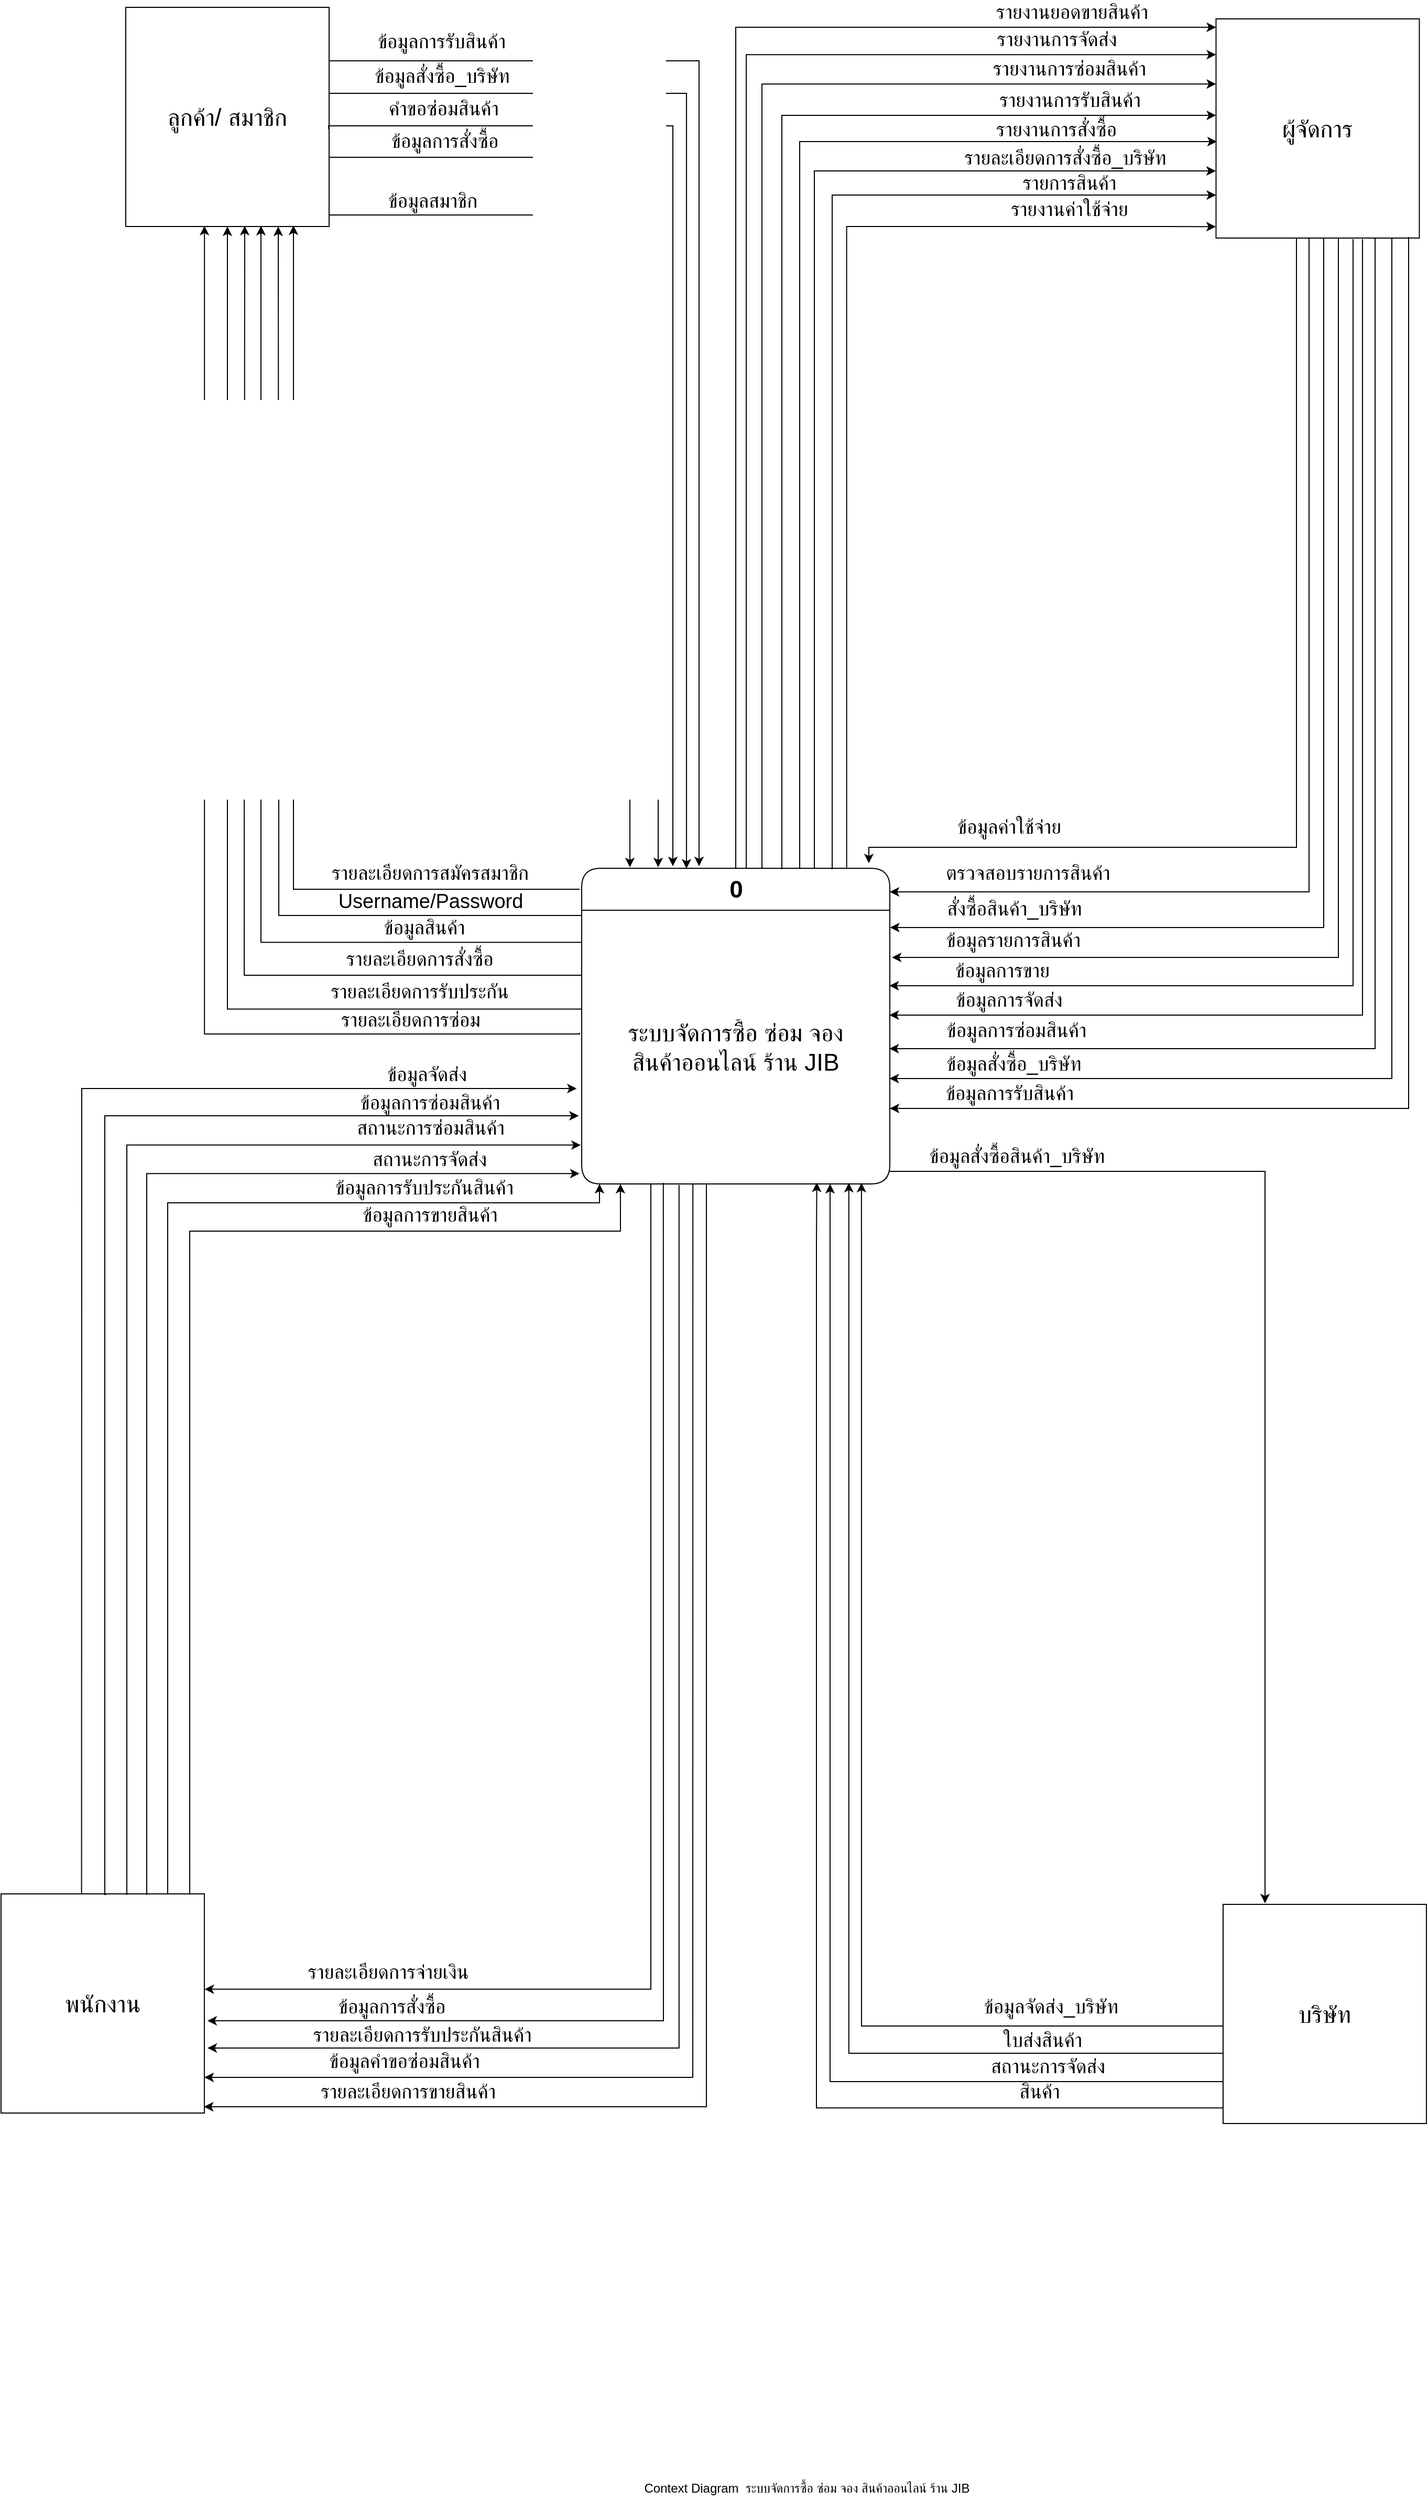 <mxfile version="14.5.1" type="github">
  <diagram id="piSAjxvNjsATT06_tmGj" name="Page-1">
    <mxGraphModel dx="2524" dy="2102" grid="0" gridSize="10" guides="1" tooltips="1" connect="1" arrows="1" fold="1" page="0" pageScale="1" pageWidth="850" pageHeight="1100" math="0" shadow="0">
      <root>
        <mxCell id="0" />
        <mxCell id="1" parent="0" />
        <mxCell id="K2hIcIQr3NRvpB6Ntuvf-3" value="ลูกค้า/ สมาชิก" style="rounded=0;whiteSpace=wrap;html=1;fontSize=23;" parent="1" vertex="1">
          <mxGeometry x="-562" y="-861" width="194" height="209" as="geometry" />
        </mxCell>
        <mxCell id="Gqo0Aq5WyDYDG5-ywuaz-9" style="edgeStyle=orthogonalEdgeStyle;rounded=0;orthogonalLoop=1;jettySize=auto;html=1;fillColor=#1ba1e2;entryX=0.932;entryY=-0.016;entryDx=0;entryDy=0;entryPerimeter=0;" parent="1" source="K2hIcIQr3NRvpB6Ntuvf-6" target="WleY1IvYI3spGeeIoT7s-1" edge="1">
          <mxGeometry relative="1" as="geometry">
            <Array as="points">
              <mxPoint x="555" y="-60" />
              <mxPoint x="147" y="-60" />
            </Array>
            <mxPoint x="147" y="-55" as="targetPoint" />
          </mxGeometry>
        </mxCell>
        <mxCell id="K2hIcIQr3NRvpB6Ntuvf-6" value="ผู้จัดการ" style="rounded=0;whiteSpace=wrap;html=1;fontSize=23;" parent="1" vertex="1">
          <mxGeometry x="478.25" y="-850" width="194" height="209" as="geometry" />
        </mxCell>
        <mxCell id="WleY1IvYI3spGeeIoT7s-67" style="edgeStyle=orthogonalEdgeStyle;rounded=0;orthogonalLoop=1;jettySize=auto;html=1;entryX=0.908;entryY=0.996;entryDx=0;entryDy=0;entryPerimeter=0;" parent="1" source="K2hIcIQr3NRvpB6Ntuvf-7" target="WleY1IvYI3spGeeIoT7s-2" edge="1">
          <mxGeometry relative="1" as="geometry">
            <mxPoint x="140" y="266" as="targetPoint" />
            <Array as="points">
              <mxPoint x="140" y="1064" />
            </Array>
          </mxGeometry>
        </mxCell>
        <mxCell id="WleY1IvYI3spGeeIoT7s-68" style="edgeStyle=orthogonalEdgeStyle;rounded=0;orthogonalLoop=1;jettySize=auto;html=1;entryX=0.867;entryY=0.996;entryDx=0;entryDy=0;entryPerimeter=0;" parent="1" source="K2hIcIQr3NRvpB6Ntuvf-7" target="WleY1IvYI3spGeeIoT7s-2" edge="1">
          <mxGeometry relative="1" as="geometry">
            <mxPoint x="149" y="301" as="targetPoint" />
            <Array as="points">
              <mxPoint x="128" y="1090" />
            </Array>
          </mxGeometry>
        </mxCell>
        <mxCell id="K2hIcIQr3NRvpB6Ntuvf-7" value="บริษัท" style="rounded=0;whiteSpace=wrap;html=1;fontSize=23;" parent="1" vertex="1">
          <mxGeometry x="485" y="948" width="194" height="209" as="geometry" />
        </mxCell>
        <mxCell id="K2hIcIQr3NRvpB6Ntuvf-15" value="Context Diagram&amp;nbsp; ระบบจัดการซื้อ ซ่อม จอง สินค้าออนไลน์ ร้าน JIB" style="text;html=1;strokeColor=none;fillColor=none;align=center;verticalAlign=middle;whiteSpace=wrap;rounded=0;" parent="1" vertex="1">
          <mxGeometry x="-92" y="1495" width="360" height="20" as="geometry" />
        </mxCell>
        <mxCell id="qWm7bcT32vLPHMOBIbEn-6" style="edgeStyle=orthogonalEdgeStyle;rounded=0;orthogonalLoop=1;jettySize=auto;html=1;entryX=0.998;entryY=0.975;entryDx=0;entryDy=0;fillColor=#0050ef;entryPerimeter=0;" parent="1" source="WleY1IvYI3spGeeIoT7s-1" target="WleY1IvYI3spGeeIoT7s-29" edge="1">
          <mxGeometry relative="1" as="geometry">
            <Array as="points">
              <mxPoint x="-8" y="1141" />
              <mxPoint x="-487" y="1141" />
            </Array>
          </mxGeometry>
        </mxCell>
        <mxCell id="Gqo0Aq5WyDYDG5-ywuaz-3" style="edgeStyle=orthogonalEdgeStyle;rounded=0;orthogonalLoop=1;jettySize=auto;html=1;entryX=1.001;entryY=0.435;entryDx=0;entryDy=0;entryPerimeter=0;fillColor=#1ba1e2;" parent="1" source="WleY1IvYI3spGeeIoT7s-1" target="WleY1IvYI3spGeeIoT7s-29" edge="1">
          <mxGeometry relative="1" as="geometry">
            <Array as="points">
              <mxPoint x="-61" y="1029" />
            </Array>
          </mxGeometry>
        </mxCell>
        <mxCell id="WleY1IvYI3spGeeIoT7s-1" value="0" style="swimlane;fontStyle=1;align=center;verticalAlign=middle;childLayout=stackLayout;horizontal=1;startSize=40;horizontalStack=0;resizeParent=1;resizeParentMax=0;resizeLast=0;collapsible=0;marginBottom=0;html=1;rounded=1;fontSize=23;" parent="1" vertex="1">
          <mxGeometry x="-127" y="-40" width="294" height="301" as="geometry" />
        </mxCell>
        <mxCell id="WleY1IvYI3spGeeIoT7s-2" value="&lt;div style=&quot;font-size: 23px;&quot;&gt;ระบบจัดการซื้อ ซ่อม จอง &lt;br style=&quot;font-size: 23px;&quot;&gt;&lt;/div&gt;&lt;div style=&quot;font-size: 23px;&quot;&gt;สินค้าออนไลน์ ร้าน JIB&lt;/div&gt;" style="text;html=1;strokeColor=none;fillColor=none;align=center;verticalAlign=middle;spacingLeft=4;spacingRight=4;overflow=hidden;rotatable=0;points=[[0,0.5],[1,0.5]];portConstraint=eastwest;fontSize=23;" parent="WleY1IvYI3spGeeIoT7s-1" vertex="1">
          <mxGeometry y="40" width="294" height="261" as="geometry" />
        </mxCell>
        <mxCell id="WleY1IvYI3spGeeIoT7s-7" value="ข้อมูลสมาชิก" style="text;html=1;strokeColor=none;fillColor=none;align=center;verticalAlign=middle;whiteSpace=wrap;rounded=0;fontSize=19;" parent="1" vertex="1">
          <mxGeometry x="-341" y="-686" width="144" height="20" as="geometry" />
        </mxCell>
        <mxCell id="WleY1IvYI3spGeeIoT7s-9" style="edgeStyle=orthogonalEdgeStyle;rounded=0;orthogonalLoop=1;jettySize=auto;html=1;entryX=0.826;entryY=0.995;entryDx=0;entryDy=0;entryPerimeter=0;fontFamily=Helvetica;" parent="1" target="K2hIcIQr3NRvpB6Ntuvf-3" edge="1">
          <mxGeometry relative="1" as="geometry">
            <mxPoint x="-129" y="-20" as="sourcePoint" />
            <mxPoint x="-1071" y="-20" as="targetPoint" />
            <Array as="points">
              <mxPoint x="-402" y="-20" />
              <mxPoint x="-402" y="-653" />
            </Array>
          </mxGeometry>
        </mxCell>
        <mxCell id="WleY1IvYI3spGeeIoT7s-10" value="รายละเอียดการสมัครสมาชิก" style="text;html=1;strokeColor=none;fillColor=none;align=center;verticalAlign=middle;whiteSpace=wrap;rounded=0;fontSize=19;" parent="1" vertex="1">
          <mxGeometry x="-408" y="-45" width="273" height="20" as="geometry" />
        </mxCell>
        <mxCell id="WleY1IvYI3spGeeIoT7s-12" style="edgeStyle=orthogonalEdgeStyle;rounded=0;orthogonalLoop=1;jettySize=auto;html=1;entryX=0.75;entryY=1;entryDx=0;entryDy=0;" parent="1" target="K2hIcIQr3NRvpB6Ntuvf-3" edge="1">
          <mxGeometry relative="1" as="geometry">
            <mxPoint x="-1108" y="-76" as="targetPoint" />
            <Array as="points">
              <mxPoint x="-416" y="5" />
              <mxPoint x="-416" y="-64" />
              <mxPoint x="-416" y="-64" />
            </Array>
            <mxPoint x="-127" y="5.034" as="sourcePoint" />
          </mxGeometry>
        </mxCell>
        <mxCell id="WleY1IvYI3spGeeIoT7s-13" value="Username/Password" style="text;html=1;strokeColor=none;fillColor=none;align=center;verticalAlign=middle;whiteSpace=wrap;rounded=0;fontSize=19;" parent="1" vertex="1">
          <mxGeometry x="-346" y="-18" width="150" height="20" as="geometry" />
        </mxCell>
        <mxCell id="WleY1IvYI3spGeeIoT7s-21" value="ข้อมูลการสั่งซื้อ" style="text;html=1;strokeColor=none;fillColor=none;align=center;verticalAlign=middle;whiteSpace=wrap;rounded=0;fontSize=19;" parent="1" vertex="1">
          <mxGeometry x="-345.5" y="-743" width="175" height="20" as="geometry" />
        </mxCell>
        <mxCell id="WleY1IvYI3spGeeIoT7s-24" value="ข้อมูลสินค้า" style="text;html=1;strokeColor=none;fillColor=none;align=center;verticalAlign=middle;whiteSpace=wrap;rounded=0;fontSize=19;" parent="1" vertex="1">
          <mxGeometry x="-332" y="7" width="110" height="20" as="geometry" />
        </mxCell>
        <mxCell id="WleY1IvYI3spGeeIoT7s-26" value="รายละเอียดการสั่งซื้อ" style="text;html=1;strokeColor=none;fillColor=none;align=center;verticalAlign=middle;whiteSpace=wrap;rounded=0;fontSize=19;" parent="1" vertex="1">
          <mxGeometry x="-393.5" y="37" width="223" height="20" as="geometry" />
        </mxCell>
        <mxCell id="WleY1IvYI3spGeeIoT7s-27" value="รายละเอียดการรับประกัน" style="text;html=1;strokeColor=none;fillColor=none;align=center;verticalAlign=middle;whiteSpace=wrap;rounded=0;fontSize=19;" parent="1" vertex="1">
          <mxGeometry x="-398.5" y="68" width="233" height="20" as="geometry" />
        </mxCell>
        <mxCell id="qWm7bcT32vLPHMOBIbEn-2" style="edgeStyle=orthogonalEdgeStyle;rounded=0;orthogonalLoop=1;jettySize=auto;html=1;fillColor=#a20025;" parent="1" source="WleY1IvYI3spGeeIoT7s-29" target="WleY1IvYI3spGeeIoT7s-2" edge="1">
          <mxGeometry relative="1" as="geometry">
            <mxPoint x="-110" y="263" as="targetPoint" />
            <Array as="points">
              <mxPoint x="-522" y="279" />
              <mxPoint x="-110" y="279" />
            </Array>
          </mxGeometry>
        </mxCell>
        <mxCell id="qWm7bcT32vLPHMOBIbEn-4" style="edgeStyle=orthogonalEdgeStyle;rounded=0;orthogonalLoop=1;jettySize=auto;html=1;fillColor=#a20025;exitX=0.928;exitY=0.005;exitDx=0;exitDy=0;exitPerimeter=0;" parent="1" source="WleY1IvYI3spGeeIoT7s-29" edge="1">
          <mxGeometry relative="1" as="geometry">
            <mxPoint x="-90.03" y="261" as="targetPoint" />
            <mxPoint x="-82.03" y="527" as="sourcePoint" />
            <Array as="points">
              <mxPoint x="-501" y="306" />
              <mxPoint x="-90" y="306" />
            </Array>
          </mxGeometry>
        </mxCell>
        <mxCell id="WleY1IvYI3spGeeIoT7s-29" value="พนักงาน" style="rounded=0;whiteSpace=wrap;html=1;fontSize=23;" parent="1" vertex="1">
          <mxGeometry x="-681" y="938" width="194" height="209" as="geometry" />
        </mxCell>
        <mxCell id="WleY1IvYI3spGeeIoT7s-34" value="ข้อมูลจัดส่ง" style="text;html=1;strokeColor=none;fillColor=none;align=center;verticalAlign=middle;whiteSpace=wrap;rounded=0;fontSize=19;" parent="1" vertex="1">
          <mxGeometry x="-347" y="147" width="145" height="20" as="geometry" />
        </mxCell>
        <mxCell id="WleY1IvYI3spGeeIoT7s-38" value="สถานะการจัดส่ง" style="text;html=1;strokeColor=none;fillColor=none;align=center;verticalAlign=middle;whiteSpace=wrap;rounded=0;fontSize=19;" parent="1" vertex="1">
          <mxGeometry x="-347" y="229" width="150" height="18" as="geometry" />
        </mxCell>
        <mxCell id="WleY1IvYI3spGeeIoT7s-39" value="ข้อมูลการสั่งซื้อ" style="text;html=1;strokeColor=none;fillColor=none;align=center;verticalAlign=middle;whiteSpace=wrap;rounded=0;fontSize=19;" parent="1" vertex="1">
          <mxGeometry x="-384" y="1036" width="152" height="20" as="geometry" />
        </mxCell>
        <mxCell id="WleY1IvYI3spGeeIoT7s-41" value="คำขอซ่อมสินค้า" style="text;html=1;strokeColor=none;fillColor=none;align=center;verticalAlign=middle;whiteSpace=wrap;rounded=0;fontSize=19;" parent="1" vertex="1">
          <mxGeometry x="-332" y="-774" width="147" height="20" as="geometry" />
        </mxCell>
        <mxCell id="WleY1IvYI3spGeeIoT7s-42" value="รายละเอียดการซ่อม" style="text;html=1;strokeColor=none;fillColor=none;align=center;verticalAlign=middle;whiteSpace=wrap;rounded=0;fontSize=19;" parent="1" vertex="1">
          <mxGeometry x="-393" y="95" width="206" height="20" as="geometry" />
        </mxCell>
        <mxCell id="WleY1IvYI3spGeeIoT7s-47" value="รายละเอียดการรับประกันสินค้า" style="text;html=1;strokeColor=none;fillColor=none;align=center;verticalAlign=middle;whiteSpace=wrap;rounded=0;fontSize=19;" parent="1" vertex="1">
          <mxGeometry x="-401" y="1062.5" width="244" height="20" as="geometry" />
        </mxCell>
        <mxCell id="WleY1IvYI3spGeeIoT7s-48" value="ข้อมูลคำขอซ่อมสินค้า" style="text;html=1;strokeColor=none;fillColor=none;align=center;verticalAlign=middle;whiteSpace=wrap;rounded=0;fontSize=19;" parent="1" vertex="1">
          <mxGeometry x="-390" y="1088" width="188" height="20" as="geometry" />
        </mxCell>
        <mxCell id="WleY1IvYI3spGeeIoT7s-52" style="edgeStyle=orthogonalEdgeStyle;rounded=0;orthogonalLoop=1;jettySize=auto;html=1;entryX=-0.007;entryY=0.962;entryDx=0;entryDy=0;entryPerimeter=0;" parent="1" target="WleY1IvYI3spGeeIoT7s-2" edge="1">
          <mxGeometry relative="1" as="geometry">
            <mxPoint x="-542" y="939" as="sourcePoint" />
            <mxPoint x="-161" y="272" as="targetPoint" />
            <Array as="points">
              <mxPoint x="-542" y="939" />
              <mxPoint x="-542" y="251" />
            </Array>
          </mxGeometry>
        </mxCell>
        <mxCell id="WleY1IvYI3spGeeIoT7s-53" value="ข้อมูลการซ่อมสินค้า" style="text;html=1;strokeColor=none;fillColor=none;align=center;verticalAlign=middle;whiteSpace=wrap;rounded=0;fontSize=19;" parent="1" vertex="1">
          <mxGeometry x="-356" y="174" width="169" height="20" as="geometry" />
        </mxCell>
        <mxCell id="WleY1IvYI3spGeeIoT7s-54" value="สถานะการซ่อมสินค้า" style="text;html=1;strokeColor=none;fillColor=none;align=center;verticalAlign=middle;whiteSpace=wrap;rounded=0;fontSize=19;" parent="1" vertex="1">
          <mxGeometry x="-353" y="198" width="164" height="20" as="geometry" />
        </mxCell>
        <mxCell id="WleY1IvYI3spGeeIoT7s-61" value="ตรวจสอบรายการสินค้า" style="text;html=1;strokeColor=none;fillColor=none;align=center;verticalAlign=middle;whiteSpace=wrap;rounded=0;fontSize=19;" parent="1" vertex="1">
          <mxGeometry x="181" y="-45" width="236" height="20" as="geometry" />
        </mxCell>
        <mxCell id="WleY1IvYI3spGeeIoT7s-64" value="สั่งซื้อสินค้า_บริษัท" style="text;html=1;strokeColor=none;fillColor=none;align=center;verticalAlign=middle;whiteSpace=wrap;rounded=0;fontSize=19;" parent="1" vertex="1">
          <mxGeometry x="146" y="-11" width="280" height="20" as="geometry" />
        </mxCell>
        <mxCell id="WleY1IvYI3spGeeIoT7s-65" value="รายการสินค้า" style="text;html=1;strokeColor=none;fillColor=none;align=center;verticalAlign=middle;whiteSpace=wrap;rounded=0;fontSize=19;" parent="1" vertex="1">
          <mxGeometry x="261.75" y="-703" width="153" height="20" as="geometry" />
        </mxCell>
        <mxCell id="WleY1IvYI3spGeeIoT7s-66" value="รายละเอียดการสั่งซื้อ_บริษัท" style="text;html=1;strokeColor=none;fillColor=none;align=center;verticalAlign=middle;whiteSpace=wrap;rounded=0;fontSize=19;" parent="1" vertex="1">
          <mxGeometry x="203" y="-727" width="263" height="20" as="geometry" />
        </mxCell>
        <mxCell id="WleY1IvYI3spGeeIoT7s-69" style="edgeStyle=orthogonalEdgeStyle;rounded=0;orthogonalLoop=1;jettySize=auto;html=1;" parent="1" source="WleY1IvYI3spGeeIoT7s-2" edge="1">
          <mxGeometry relative="1" as="geometry">
            <mxPoint x="525" y="947" as="targetPoint" />
            <Array as="points">
              <mxPoint x="525" y="249" />
            </Array>
          </mxGeometry>
        </mxCell>
        <mxCell id="WleY1IvYI3spGeeIoT7s-70" value="ข้อมูลสั่งซื้อสินค้า_บริษัท" style="text;html=1;strokeColor=none;fillColor=none;align=center;verticalAlign=middle;whiteSpace=wrap;rounded=0;fontSize=19;" parent="1" vertex="1">
          <mxGeometry x="119.5" y="225" width="337" height="20" as="geometry" />
        </mxCell>
        <mxCell id="WleY1IvYI3spGeeIoT7s-71" value="ข้อมูลจัดส่ง_บริษัท" style="text;html=1;strokeColor=none;fillColor=none;align=center;verticalAlign=middle;whiteSpace=wrap;rounded=0;fontSize=19;" parent="1" vertex="1">
          <mxGeometry x="234.75" y="1036" width="171.62" height="20" as="geometry" />
        </mxCell>
        <mxCell id="WleY1IvYI3spGeeIoT7s-72" value="สถานะการจัดส่ง" style="text;html=1;strokeColor=none;fillColor=none;align=center;verticalAlign=middle;whiteSpace=wrap;rounded=0;fontSize=19;" parent="1" vertex="1">
          <mxGeometry x="250.88" y="1093" width="133.5" height="20" as="geometry" />
        </mxCell>
        <mxCell id="WleY1IvYI3spGeeIoT7s-76" value="ข้อมูลสั่งซื้อ_บริษัท" style="text;html=1;strokeColor=none;fillColor=none;align=center;verticalAlign=middle;whiteSpace=wrap;rounded=0;fontSize=19;" parent="1" vertex="1">
          <mxGeometry x="-350.5" y="-805" width="180" height="20" as="geometry" />
        </mxCell>
        <mxCell id="WleY1IvYI3spGeeIoT7s-79" value="ข้อมูลการรับสินค้า" style="text;html=1;strokeColor=none;fillColor=none;align=center;verticalAlign=middle;whiteSpace=wrap;rounded=0;fontSize=19;" parent="1" vertex="1">
          <mxGeometry x="-356" y="-838" width="191" height="20" as="geometry" />
        </mxCell>
        <mxCell id="WleY1IvYI3spGeeIoT7s-82" value="ใบส่งสินค้า" style="text;html=1;strokeColor=none;fillColor=none;align=center;verticalAlign=middle;whiteSpace=wrap;rounded=0;fontSize=19;" parent="1" vertex="1">
          <mxGeometry x="206" y="1068" width="213.62" height="20" as="geometry" />
        </mxCell>
        <mxCell id="WleY1IvYI3spGeeIoT7s-83" value="สินค้า" style="text;html=1;strokeColor=none;fillColor=none;align=center;verticalAlign=middle;whiteSpace=wrap;rounded=0;fontSize=19;" parent="1" vertex="1">
          <mxGeometry x="240" y="1117" width="140" height="20" as="geometry" />
        </mxCell>
        <mxCell id="WleY1IvYI3spGeeIoT7s-91" value="ข้อมูลรายการสินค้า" style="text;html=1;strokeColor=none;fillColor=none;align=center;verticalAlign=middle;whiteSpace=wrap;rounded=0;fontSize=19;" parent="1" vertex="1">
          <mxGeometry x="171.13" y="19" width="227.75" height="20" as="geometry" />
        </mxCell>
        <mxCell id="WleY1IvYI3spGeeIoT7s-92" value="ข้อมูลการขาย" style="text;html=1;strokeColor=none;fillColor=none;align=center;verticalAlign=middle;whiteSpace=wrap;rounded=0;fontSize=19;" parent="1" vertex="1">
          <mxGeometry x="218" y="48" width="112.5" height="20" as="geometry" />
        </mxCell>
        <mxCell id="WleY1IvYI3spGeeIoT7s-93" value="ข้อมูลการจัดส่ง" style="text;html=1;strokeColor=none;fillColor=none;align=center;verticalAlign=middle;whiteSpace=wrap;rounded=0;fontSize=19;" parent="1" vertex="1">
          <mxGeometry x="203" y="76" width="156" height="20" as="geometry" />
        </mxCell>
        <mxCell id="WleY1IvYI3spGeeIoT7s-94" value="ข้อมูลการซ่อมสินค้า" style="text;html=1;strokeColor=none;fillColor=none;align=center;verticalAlign=middle;whiteSpace=wrap;rounded=0;fontSize=19;" parent="1" vertex="1">
          <mxGeometry x="185" y="105" width="206" height="20" as="geometry" />
        </mxCell>
        <mxCell id="WleY1IvYI3spGeeIoT7s-95" value="ข้อมูลสั่งซื้อ_บริษัท" style="text;html=1;strokeColor=none;fillColor=none;align=center;verticalAlign=middle;whiteSpace=wrap;rounded=0;fontSize=19;" parent="1" vertex="1">
          <mxGeometry x="166.63" y="137" width="236.75" height="20" as="geometry" />
        </mxCell>
        <mxCell id="WleY1IvYI3spGeeIoT7s-96" value="ข้อมูลการรับสินค้า" style="text;html=1;strokeColor=none;fillColor=none;align=center;verticalAlign=middle;whiteSpace=wrap;rounded=0;fontSize=19;" parent="1" vertex="1">
          <mxGeometry x="177.63" y="165" width="206.75" height="20" as="geometry" />
        </mxCell>
        <mxCell id="WleY1IvYI3spGeeIoT7s-98" style="edgeStyle=orthogonalEdgeStyle;rounded=0;orthogonalLoop=1;jettySize=auto;html=1;" parent="1" target="K2hIcIQr3NRvpB6Ntuvf-6" edge="1">
          <mxGeometry relative="1" as="geometry">
            <mxPoint x="112" y="-39" as="sourcePoint" />
            <mxPoint x="546" y="-666" as="targetPoint" />
            <Array as="points">
              <mxPoint x="112" y="-682" />
            </Array>
          </mxGeometry>
        </mxCell>
        <mxCell id="WleY1IvYI3spGeeIoT7s-103" value="รายงานยอดขายสินค้า" style="text;html=1;strokeColor=none;fillColor=none;align=center;verticalAlign=middle;whiteSpace=wrap;rounded=0;fontSize=19;" parent="1" vertex="1">
          <mxGeometry x="233.5" y="-866" width="214" height="20" as="geometry" />
        </mxCell>
        <mxCell id="WleY1IvYI3spGeeIoT7s-104" value="รายงานการจัดส่ง" style="text;html=1;strokeColor=none;fillColor=none;align=center;verticalAlign=middle;whiteSpace=wrap;rounded=0;fontSize=19;" parent="1" vertex="1">
          <mxGeometry x="195.88" y="-838" width="260.5" height="15" as="geometry" />
        </mxCell>
        <mxCell id="WleY1IvYI3spGeeIoT7s-105" value="รายงานการซ่อมสินค้า" style="text;html=1;strokeColor=none;fillColor=none;align=center;verticalAlign=middle;whiteSpace=wrap;rounded=0;fontSize=19;" parent="1" vertex="1">
          <mxGeometry x="234.75" y="-812" width="207" height="20" as="geometry" />
        </mxCell>
        <mxCell id="WleY1IvYI3spGeeIoT7s-106" value="รายงานการรับสินค้า" style="text;html=1;strokeColor=none;fillColor=none;align=center;verticalAlign=middle;whiteSpace=wrap;rounded=0;fontSize=19;" parent="1" vertex="1">
          <mxGeometry x="210.5" y="-782" width="255.5" height="20" as="geometry" />
        </mxCell>
        <mxCell id="WleY1IvYI3spGeeIoT7s-107" value="รายงานการสั่งซื้อ" style="text;html=1;strokeColor=none;fillColor=none;align=center;verticalAlign=middle;whiteSpace=wrap;rounded=0;fontSize=19;" parent="1" vertex="1">
          <mxGeometry x="174" y="-754" width="304.25" height="20" as="geometry" />
        </mxCell>
        <mxCell id="RL9I21s0BJfrkqSLGa-t-9" style="edgeStyle=orthogonalEdgeStyle;rounded=0;orthogonalLoop=1;jettySize=auto;html=1;entryX=0.667;entryY=0.997;entryDx=0;entryDy=0;entryPerimeter=0;" parent="1" target="K2hIcIQr3NRvpB6Ntuvf-3" edge="1">
          <mxGeometry relative="1" as="geometry">
            <mxPoint x="-1139" y="-76" as="targetPoint" />
            <Array as="points">
              <mxPoint x="-433" y="31" />
              <mxPoint x="-433" y="-653" />
            </Array>
            <mxPoint x="-127" y="30.624" as="sourcePoint" />
          </mxGeometry>
        </mxCell>
        <mxCell id="RL9I21s0BJfrkqSLGa-t-10" style="edgeStyle=orthogonalEdgeStyle;rounded=0;orthogonalLoop=1;jettySize=auto;html=1;entryX=0.585;entryY=0.997;entryDx=0;entryDy=0;entryPerimeter=0;" parent="1" target="K2hIcIQr3NRvpB6Ntuvf-3" edge="1">
          <mxGeometry relative="1" as="geometry">
            <mxPoint x="-1221" y="34" as="targetPoint" />
            <Array as="points">
              <mxPoint x="-449" y="62" />
              <mxPoint x="-449" y="34" />
              <mxPoint x="-448" y="34" />
            </Array>
            <mxPoint x="-127" y="62.004" as="sourcePoint" />
          </mxGeometry>
        </mxCell>
        <mxCell id="RL9I21s0BJfrkqSLGa-t-11" style="edgeStyle=orthogonalEdgeStyle;rounded=0;orthogonalLoop=1;jettySize=auto;html=1;entryX=0.5;entryY=1;entryDx=0;entryDy=0;fontStyle=1" parent="1" target="K2hIcIQr3NRvpB6Ntuvf-3" edge="1">
          <mxGeometry relative="1" as="geometry">
            <mxPoint x="-1106.602" y="-12.997" as="targetPoint" />
            <Array as="points">
              <mxPoint x="-465" y="94" />
            </Array>
            <mxPoint x="-127" y="94.254" as="sourcePoint" />
          </mxGeometry>
        </mxCell>
        <mxCell id="RL9I21s0BJfrkqSLGa-t-12" style="edgeStyle=orthogonalEdgeStyle;rounded=0;orthogonalLoop=1;jettySize=auto;html=1;entryX=0.387;entryY=0.997;entryDx=0;entryDy=0;exitX=-0.007;exitY=0.463;exitDx=0;exitDy=0;exitPerimeter=0;entryPerimeter=0;" parent="1" target="K2hIcIQr3NRvpB6Ntuvf-3" edge="1">
          <mxGeometry relative="1" as="geometry">
            <mxPoint x="-1129" y="-70" as="targetPoint" />
            <Array as="points">
              <mxPoint x="-129" y="118" />
              <mxPoint x="-487" y="118" />
            </Array>
            <mxPoint x="-129.058" y="116.843" as="sourcePoint" />
          </mxGeometry>
        </mxCell>
        <mxCell id="_3QElTUJJi6MxH5GooZX-10" style="edgeStyle=orthogonalEdgeStyle;rounded=0;orthogonalLoop=1;jettySize=auto;html=1;" parent="1" source="K2hIcIQr3NRvpB6Ntuvf-6" edge="1">
          <mxGeometry relative="1" as="geometry">
            <mxPoint x="775" y="-258" as="sourcePoint" />
            <mxPoint x="167" y="-17.5" as="targetPoint" />
            <Array as="points">
              <mxPoint x="567" y="-17" />
            </Array>
          </mxGeometry>
        </mxCell>
        <mxCell id="_3QElTUJJi6MxH5GooZX-18" style="edgeStyle=orthogonalEdgeStyle;rounded=0;orthogonalLoop=1;jettySize=auto;html=1;" parent="1" source="WleY1IvYI3spGeeIoT7s-1" edge="1">
          <mxGeometry relative="1" as="geometry">
            <mxPoint x="134" y="-42" as="sourcePoint" />
            <mxPoint x="478" y="-705" as="targetPoint" />
            <Array as="points">
              <mxPoint x="95" y="-705" />
              <mxPoint x="478" y="-705" />
            </Array>
          </mxGeometry>
        </mxCell>
        <mxCell id="_3QElTUJJi6MxH5GooZX-19" style="edgeStyle=orthogonalEdgeStyle;rounded=0;orthogonalLoop=1;jettySize=auto;html=1;" parent="1" source="WleY1IvYI3spGeeIoT7s-1" edge="1">
          <mxGeometry relative="1" as="geometry">
            <mxPoint x="122" y="-48" as="sourcePoint" />
            <mxPoint x="479" y="-733" as="targetPoint" />
            <Array as="points">
              <mxPoint x="81" y="-733" />
              <mxPoint x="479" y="-733" />
            </Array>
          </mxGeometry>
        </mxCell>
        <mxCell id="_3QElTUJJi6MxH5GooZX-20" style="edgeStyle=orthogonalEdgeStyle;rounded=0;orthogonalLoop=1;jettySize=auto;html=1;entryX=0;entryY=0.44;entryDx=0;entryDy=0;entryPerimeter=0;" parent="1" target="K2hIcIQr3NRvpB6Ntuvf-6" edge="1">
          <mxGeometry relative="1" as="geometry">
            <mxPoint x="64" y="-39" as="sourcePoint" />
            <mxPoint x="538" y="-758" as="targetPoint" />
            <Array as="points">
              <mxPoint x="64" y="-39" />
              <mxPoint x="64" y="-758" />
            </Array>
          </mxGeometry>
        </mxCell>
        <mxCell id="_3QElTUJJi6MxH5GooZX-21" style="edgeStyle=orthogonalEdgeStyle;rounded=0;orthogonalLoop=1;jettySize=auto;html=1;entryX=0;entryY=0.297;entryDx=0;entryDy=0;entryPerimeter=0;" parent="1" source="WleY1IvYI3spGeeIoT7s-1" target="K2hIcIQr3NRvpB6Ntuvf-6" edge="1">
          <mxGeometry relative="1" as="geometry">
            <mxPoint x="88" y="-45" as="sourcePoint" />
            <mxPoint x="540" y="-788" as="targetPoint" />
            <Array as="points">
              <mxPoint x="45" y="-788" />
            </Array>
          </mxGeometry>
        </mxCell>
        <mxCell id="_3QElTUJJi6MxH5GooZX-22" style="edgeStyle=orthogonalEdgeStyle;rounded=0;orthogonalLoop=1;jettySize=auto;html=1;entryX=0;entryY=0.163;entryDx=0;entryDy=0;entryPerimeter=0;" parent="1" source="WleY1IvYI3spGeeIoT7s-1" target="K2hIcIQr3NRvpB6Ntuvf-6" edge="1">
          <mxGeometry relative="1" as="geometry">
            <mxPoint x="74" y="-45" as="sourcePoint" />
            <mxPoint x="542" y="-816" as="targetPoint" />
            <Array as="points">
              <mxPoint x="30" y="-816" />
            </Array>
          </mxGeometry>
        </mxCell>
        <mxCell id="_3QElTUJJi6MxH5GooZX-23" style="edgeStyle=orthogonalEdgeStyle;rounded=0;orthogonalLoop=1;jettySize=auto;html=1;exitX=0.5;exitY=0;exitDx=0;exitDy=0;" parent="1" source="WleY1IvYI3spGeeIoT7s-1" target="K2hIcIQr3NRvpB6Ntuvf-6" edge="1">
          <mxGeometry relative="1" as="geometry">
            <mxPoint x="53" y="-49" as="sourcePoint" />
            <mxPoint x="545" y="-842" as="targetPoint" />
            <Array as="points">
              <mxPoint x="20" y="-842" />
            </Array>
          </mxGeometry>
        </mxCell>
        <mxCell id="_3QElTUJJi6MxH5GooZX-25" style="edgeStyle=orthogonalEdgeStyle;rounded=0;orthogonalLoop=1;jettySize=auto;html=1;" parent="1" source="K2hIcIQr3NRvpB6Ntuvf-6" edge="1">
          <mxGeometry relative="1" as="geometry">
            <mxPoint x="579" y="-639" as="sourcePoint" />
            <mxPoint x="167.25" y="16.5" as="targetPoint" />
            <Array as="points">
              <mxPoint x="581" y="17" />
            </Array>
          </mxGeometry>
        </mxCell>
        <mxCell id="_3QElTUJJi6MxH5GooZX-26" style="edgeStyle=orthogonalEdgeStyle;rounded=0;orthogonalLoop=1;jettySize=auto;html=1;" parent="1" edge="1">
          <mxGeometry relative="1" as="geometry">
            <mxPoint x="595" y="-641" as="sourcePoint" />
            <mxPoint x="169" y="45" as="targetPoint" />
            <Array as="points">
              <mxPoint x="595" y="-641" />
              <mxPoint x="595" y="45" />
            </Array>
          </mxGeometry>
        </mxCell>
        <mxCell id="_3QElTUJJi6MxH5GooZX-27" style="edgeStyle=orthogonalEdgeStyle;rounded=0;orthogonalLoop=1;jettySize=auto;html=1;exitX=0.674;exitY=1.005;exitDx=0;exitDy=0;exitPerimeter=0;" parent="1" source="K2hIcIQr3NRvpB6Ntuvf-6" edge="1">
          <mxGeometry relative="1" as="geometry">
            <mxPoint x="599" y="-640" as="sourcePoint" />
            <mxPoint x="166.63" y="72" as="targetPoint" />
            <Array as="points">
              <mxPoint x="609" y="72" />
            </Array>
          </mxGeometry>
        </mxCell>
        <mxCell id="_3QElTUJJi6MxH5GooZX-28" style="edgeStyle=orthogonalEdgeStyle;rounded=0;orthogonalLoop=1;jettySize=auto;html=1;" parent="1" edge="1">
          <mxGeometry relative="1" as="geometry">
            <mxPoint x="618" y="-640" as="sourcePoint" />
            <mxPoint x="166.63" y="100" as="targetPoint" />
            <Array as="points">
              <mxPoint x="618" y="100" />
            </Array>
          </mxGeometry>
        </mxCell>
        <mxCell id="_3QElTUJJi6MxH5GooZX-29" style="edgeStyle=orthogonalEdgeStyle;rounded=0;orthogonalLoop=1;jettySize=auto;html=1;" parent="1" edge="1">
          <mxGeometry relative="1" as="geometry">
            <mxPoint x="630" y="-641" as="sourcePoint" />
            <mxPoint x="166.63" y="132" as="targetPoint" />
            <Array as="points">
              <mxPoint x="630" y="-641" />
              <mxPoint x="630" y="132" />
            </Array>
          </mxGeometry>
        </mxCell>
        <mxCell id="_3QElTUJJi6MxH5GooZX-30" style="edgeStyle=orthogonalEdgeStyle;rounded=0;orthogonalLoop=1;jettySize=auto;html=1;" parent="1" source="K2hIcIQr3NRvpB6Ntuvf-6" edge="1">
          <mxGeometry relative="1" as="geometry">
            <mxPoint x="649.984" y="-612.5" as="sourcePoint" />
            <mxPoint x="166.63" y="160.5" as="targetPoint" />
            <Array as="points">
              <mxPoint x="646" y="161" />
            </Array>
          </mxGeometry>
        </mxCell>
        <mxCell id="_3QElTUJJi6MxH5GooZX-31" style="edgeStyle=orthogonalEdgeStyle;rounded=0;orthogonalLoop=1;jettySize=auto;html=1;" parent="1" edge="1">
          <mxGeometry relative="1" as="geometry">
            <mxPoint x="662" y="-642" as="sourcePoint" />
            <mxPoint x="167.0" y="189" as="targetPoint" />
            <Array as="points">
              <mxPoint x="662" y="-642" />
              <mxPoint x="662" y="189" />
            </Array>
          </mxGeometry>
        </mxCell>
        <mxCell id="_3QElTUJJi6MxH5GooZX-33" style="edgeStyle=orthogonalEdgeStyle;rounded=0;orthogonalLoop=1;jettySize=auto;html=1;exitX=1;exitY=0.081;exitDx=0;exitDy=0;exitPerimeter=0;" parent="1" edge="1">
          <mxGeometry relative="1" as="geometry">
            <mxPoint x="-15" y="-42" as="targetPoint" />
            <Array as="points">
              <mxPoint x="-368" y="-810" />
              <mxPoint x="-15" y="-810" />
              <mxPoint x="-15" y="-42" />
            </Array>
            <mxPoint x="-368" y="-811.001" as="sourcePoint" />
          </mxGeometry>
        </mxCell>
        <mxCell id="_3QElTUJJi6MxH5GooZX-34" style="edgeStyle=orthogonalEdgeStyle;rounded=0;orthogonalLoop=1;jettySize=auto;html=1;exitX=1;exitY=0.081;exitDx=0;exitDy=0;exitPerimeter=0;entryX=0.339;entryY=0.001;entryDx=0;entryDy=0;entryPerimeter=0;" parent="1" target="WleY1IvYI3spGeeIoT7s-1" edge="1">
          <mxGeometry relative="1" as="geometry">
            <mxPoint x="-37" y="-13" as="targetPoint" />
            <Array as="points">
              <mxPoint x="-368" y="-779" />
              <mxPoint x="-27" y="-779" />
              <mxPoint x="-27" y="-40" />
            </Array>
            <mxPoint x="-368" y="-780.001" as="sourcePoint" />
          </mxGeometry>
        </mxCell>
        <mxCell id="_3QElTUJJi6MxH5GooZX-36" style="edgeStyle=orthogonalEdgeStyle;rounded=0;orthogonalLoop=1;jettySize=auto;html=1;exitX=0.998;exitY=0.556;exitDx=0;exitDy=0;exitPerimeter=0;" parent="1" source="K2hIcIQr3NRvpB6Ntuvf-3" edge="1">
          <mxGeometry relative="1" as="geometry">
            <mxPoint x="-40" y="-42" as="targetPoint" />
            <Array as="points">
              <mxPoint x="-368" y="-748" />
              <mxPoint x="-40" y="-748" />
            </Array>
            <mxPoint x="-358" y="-770.001" as="sourcePoint" />
          </mxGeometry>
        </mxCell>
        <mxCell id="_3QElTUJJi6MxH5GooZX-37" style="edgeStyle=orthogonalEdgeStyle;rounded=0;orthogonalLoop=1;jettySize=auto;html=1;exitX=1;exitY=0.081;exitDx=0;exitDy=0;exitPerimeter=0;" parent="1" edge="1">
          <mxGeometry relative="1" as="geometry">
            <mxPoint x="-54" y="-41" as="targetPoint" />
            <Array as="points">
              <mxPoint x="-368" y="-718" />
              <mxPoint x="-54" y="-718" />
            </Array>
            <mxPoint x="-368" y="-719.001" as="sourcePoint" />
          </mxGeometry>
        </mxCell>
        <mxCell id="_3QElTUJJi6MxH5GooZX-39" style="edgeStyle=orthogonalEdgeStyle;rounded=0;orthogonalLoop=1;jettySize=auto;html=1;exitX=1;exitY=0.081;exitDx=0;exitDy=0;exitPerimeter=0;" parent="1" edge="1">
          <mxGeometry relative="1" as="geometry">
            <mxPoint x="-81" y="-41" as="targetPoint" />
            <Array as="points">
              <mxPoint x="-368" y="-663" />
              <mxPoint x="-81" y="-663" />
            </Array>
            <mxPoint x="-368" y="-664.001" as="sourcePoint" />
          </mxGeometry>
        </mxCell>
        <mxCell id="_3QElTUJJi6MxH5GooZX-42" style="edgeStyle=orthogonalEdgeStyle;rounded=0;orthogonalLoop=1;jettySize=auto;html=1;" parent="1" target="WleY1IvYI3spGeeIoT7s-2" edge="1">
          <mxGeometry relative="1" as="geometry">
            <mxPoint x="127.898" y="290.871" as="targetPoint" />
            <Array as="points">
              <mxPoint x="110" y="1117" />
            </Array>
            <mxPoint x="485" y="1117" as="sourcePoint" />
          </mxGeometry>
        </mxCell>
        <mxCell id="_3QElTUJJi6MxH5GooZX-43" style="edgeStyle=orthogonalEdgeStyle;rounded=0;orthogonalLoop=1;jettySize=auto;html=1;entryX=0.763;entryY=0.995;entryDx=0;entryDy=0;entryPerimeter=0;" parent="1" target="WleY1IvYI3spGeeIoT7s-2" edge="1">
          <mxGeometry relative="1" as="geometry">
            <mxPoint x="97" y="265" as="targetPoint" />
            <Array as="points">
              <mxPoint x="97" y="1142" />
              <mxPoint x="97" y="316" />
            </Array>
            <mxPoint x="485" y="1142.13" as="sourcePoint" />
          </mxGeometry>
        </mxCell>
        <mxCell id="_3QElTUJJi6MxH5GooZX-48" style="edgeStyle=orthogonalEdgeStyle;rounded=0;orthogonalLoop=1;jettySize=auto;html=1;entryX=-0.003;entryY=0.858;entryDx=0;entryDy=0;entryPerimeter=0;" parent="1" target="WleY1IvYI3spGeeIoT7s-2" edge="1">
          <mxGeometry relative="1" as="geometry">
            <mxPoint x="-561" y="939" as="sourcePoint" />
            <mxPoint x="-167" y="224" as="targetPoint" />
            <Array as="points">
              <mxPoint x="-561" y="939" />
              <mxPoint x="-561" y="224" />
            </Array>
          </mxGeometry>
        </mxCell>
        <mxCell id="_3QElTUJJi6MxH5GooZX-49" style="edgeStyle=orthogonalEdgeStyle;rounded=0;orthogonalLoop=1;jettySize=auto;html=1;entryX=-0.003;entryY=0.858;entryDx=0;entryDy=0;entryPerimeter=0;exitX=0.516;exitY=0.003;exitDx=0;exitDy=0;exitPerimeter=0;" parent="1" source="WleY1IvYI3spGeeIoT7s-29" edge="1">
          <mxGeometry relative="1" as="geometry">
            <mxPoint x="-582" y="935" as="sourcePoint" />
            <mxPoint x="-129.832" y="196.038" as="targetPoint" />
            <Array as="points">
              <mxPoint x="-582" y="939" />
              <mxPoint x="-582" y="196" />
            </Array>
          </mxGeometry>
        </mxCell>
        <mxCell id="_3QElTUJJi6MxH5GooZX-50" style="edgeStyle=orthogonalEdgeStyle;rounded=0;orthogonalLoop=1;jettySize=auto;html=1;entryX=-0.003;entryY=0.858;entryDx=0;entryDy=0;entryPerimeter=0;exitX=0.396;exitY=0;exitDx=0;exitDy=0;exitPerimeter=0;" parent="1" source="WleY1IvYI3spGeeIoT7s-29" edge="1">
          <mxGeometry relative="1" as="geometry">
            <mxPoint x="-568" y="934" as="sourcePoint" />
            <mxPoint x="-131.832" y="170.038" as="targetPoint" />
            <Array as="points">
              <mxPoint x="-604" y="934" />
              <mxPoint x="-604" y="170" />
            </Array>
          </mxGeometry>
        </mxCell>
        <mxCell id="_3QElTUJJi6MxH5GooZX-51" style="edgeStyle=orthogonalEdgeStyle;rounded=0;orthogonalLoop=1;jettySize=auto;html=1;entryX=1.015;entryY=0.579;entryDx=0;entryDy=0;entryPerimeter=0;exitX=0.265;exitY=0.996;exitDx=0;exitDy=0;exitPerimeter=0;" parent="1" source="WleY1IvYI3spGeeIoT7s-2" target="WleY1IvYI3spGeeIoT7s-29" edge="1">
          <mxGeometry relative="1" as="geometry">
            <mxPoint x="-446" y="991" as="targetPoint" />
            <Array as="points">
              <mxPoint x="-49" y="262" />
              <mxPoint x="-49" y="1059" />
            </Array>
            <mxPoint x="-49" y="262" as="sourcePoint" />
          </mxGeometry>
        </mxCell>
        <mxCell id="_3QElTUJJi6MxH5GooZX-52" style="edgeStyle=orthogonalEdgeStyle;rounded=0;orthogonalLoop=1;jettySize=auto;html=1;exitX=0.316;exitY=1.004;exitDx=0;exitDy=0;exitPerimeter=0;" parent="1" source="WleY1IvYI3spGeeIoT7s-2" edge="1">
          <mxGeometry relative="1" as="geometry">
            <mxPoint x="-484" y="1085" as="targetPoint" />
            <Array as="points">
              <mxPoint x="-34" y="1085" />
            </Array>
            <mxPoint x="-34" y="262" as="sourcePoint" />
          </mxGeometry>
        </mxCell>
        <mxCell id="_3QElTUJJi6MxH5GooZX-53" style="edgeStyle=orthogonalEdgeStyle;rounded=0;orthogonalLoop=1;jettySize=auto;html=1;exitX=0.361;exitY=1;exitDx=0;exitDy=0;exitPerimeter=0;" parent="1" source="WleY1IvYI3spGeeIoT7s-2" edge="1">
          <mxGeometry relative="1" as="geometry">
            <mxPoint x="-487" y="1113" as="targetPoint" />
            <Array as="points">
              <mxPoint x="-21" y="263" />
              <mxPoint x="-21" y="1113" />
            </Array>
            <mxPoint x="-32" y="263" as="sourcePoint" />
          </mxGeometry>
        </mxCell>
        <mxCell id="qWm7bcT32vLPHMOBIbEn-1" value="ข้อมูลการรับประกันสินค้า" style="text;html=1;align=center;verticalAlign=middle;whiteSpace=wrap;rounded=0;fontSize=19;" parent="1" vertex="1">
          <mxGeometry x="-387" y="255" width="220" height="20" as="geometry" />
        </mxCell>
        <mxCell id="qWm7bcT32vLPHMOBIbEn-3" value="ข้อมูลการขายสินค้า" style="text;html=1;align=center;verticalAlign=middle;whiteSpace=wrap;rounded=0;fontSize=19;" parent="1" vertex="1">
          <mxGeometry x="-362.5" y="281" width="181" height="20" as="geometry" />
        </mxCell>
        <mxCell id="qWm7bcT32vLPHMOBIbEn-5" value="รายละเอียดการขายสินค้า" style="text;html=1;align=center;verticalAlign=middle;whiteSpace=wrap;rounded=0;fontSize=19;" parent="1" vertex="1">
          <mxGeometry x="-401" y="1117" width="217" height="20" as="geometry" />
        </mxCell>
        <mxCell id="Gqo0Aq5WyDYDG5-ywuaz-1" value="รายละเอียดการจ่ายเงิน" style="text;html=1;align=center;verticalAlign=middle;whiteSpace=wrap;rounded=0;fontSize=19;" parent="1" vertex="1">
          <mxGeometry x="-413" y="1003" width="203" height="20" as="geometry" />
        </mxCell>
        <mxCell id="Gqo0Aq5WyDYDG5-ywuaz-6" value="รายงานค่าใช้จ่าย" style="text;html=1;align=center;verticalAlign=middle;whiteSpace=wrap;rounded=0;fontSize=19;" parent="1" vertex="1">
          <mxGeometry x="262.94" y="-678" width="150.62" height="20" as="geometry" />
        </mxCell>
        <mxCell id="Gqo0Aq5WyDYDG5-ywuaz-7" style="edgeStyle=orthogonalEdgeStyle;rounded=0;orthogonalLoop=1;jettySize=auto;html=1;fillColor=#d80073;exitX=0.86;exitY=-0.002;exitDx=0;exitDy=0;exitPerimeter=0;entryX=-0.001;entryY=0.948;entryDx=0;entryDy=0;entryPerimeter=0;" parent="1" source="WleY1IvYI3spGeeIoT7s-1" target="K2hIcIQr3NRvpB6Ntuvf-6" edge="1">
          <mxGeometry relative="1" as="geometry">
            <Array as="points">
              <mxPoint x="126" y="-652" />
              <mxPoint x="433" y="-652" />
            </Array>
            <mxPoint x="436" y="-478" as="sourcePoint" />
            <mxPoint x="460" y="-661" as="targetPoint" />
          </mxGeometry>
        </mxCell>
        <mxCell id="Gqo0Aq5WyDYDG5-ywuaz-10" value="ข้อมูลค่าใช้จ่าย" style="text;html=1;align=center;verticalAlign=middle;whiteSpace=wrap;rounded=0;fontSize=19;" parent="1" vertex="1">
          <mxGeometry x="196.94" y="-89" width="168.12" height="20" as="geometry" />
        </mxCell>
      </root>
    </mxGraphModel>
  </diagram>
</mxfile>
